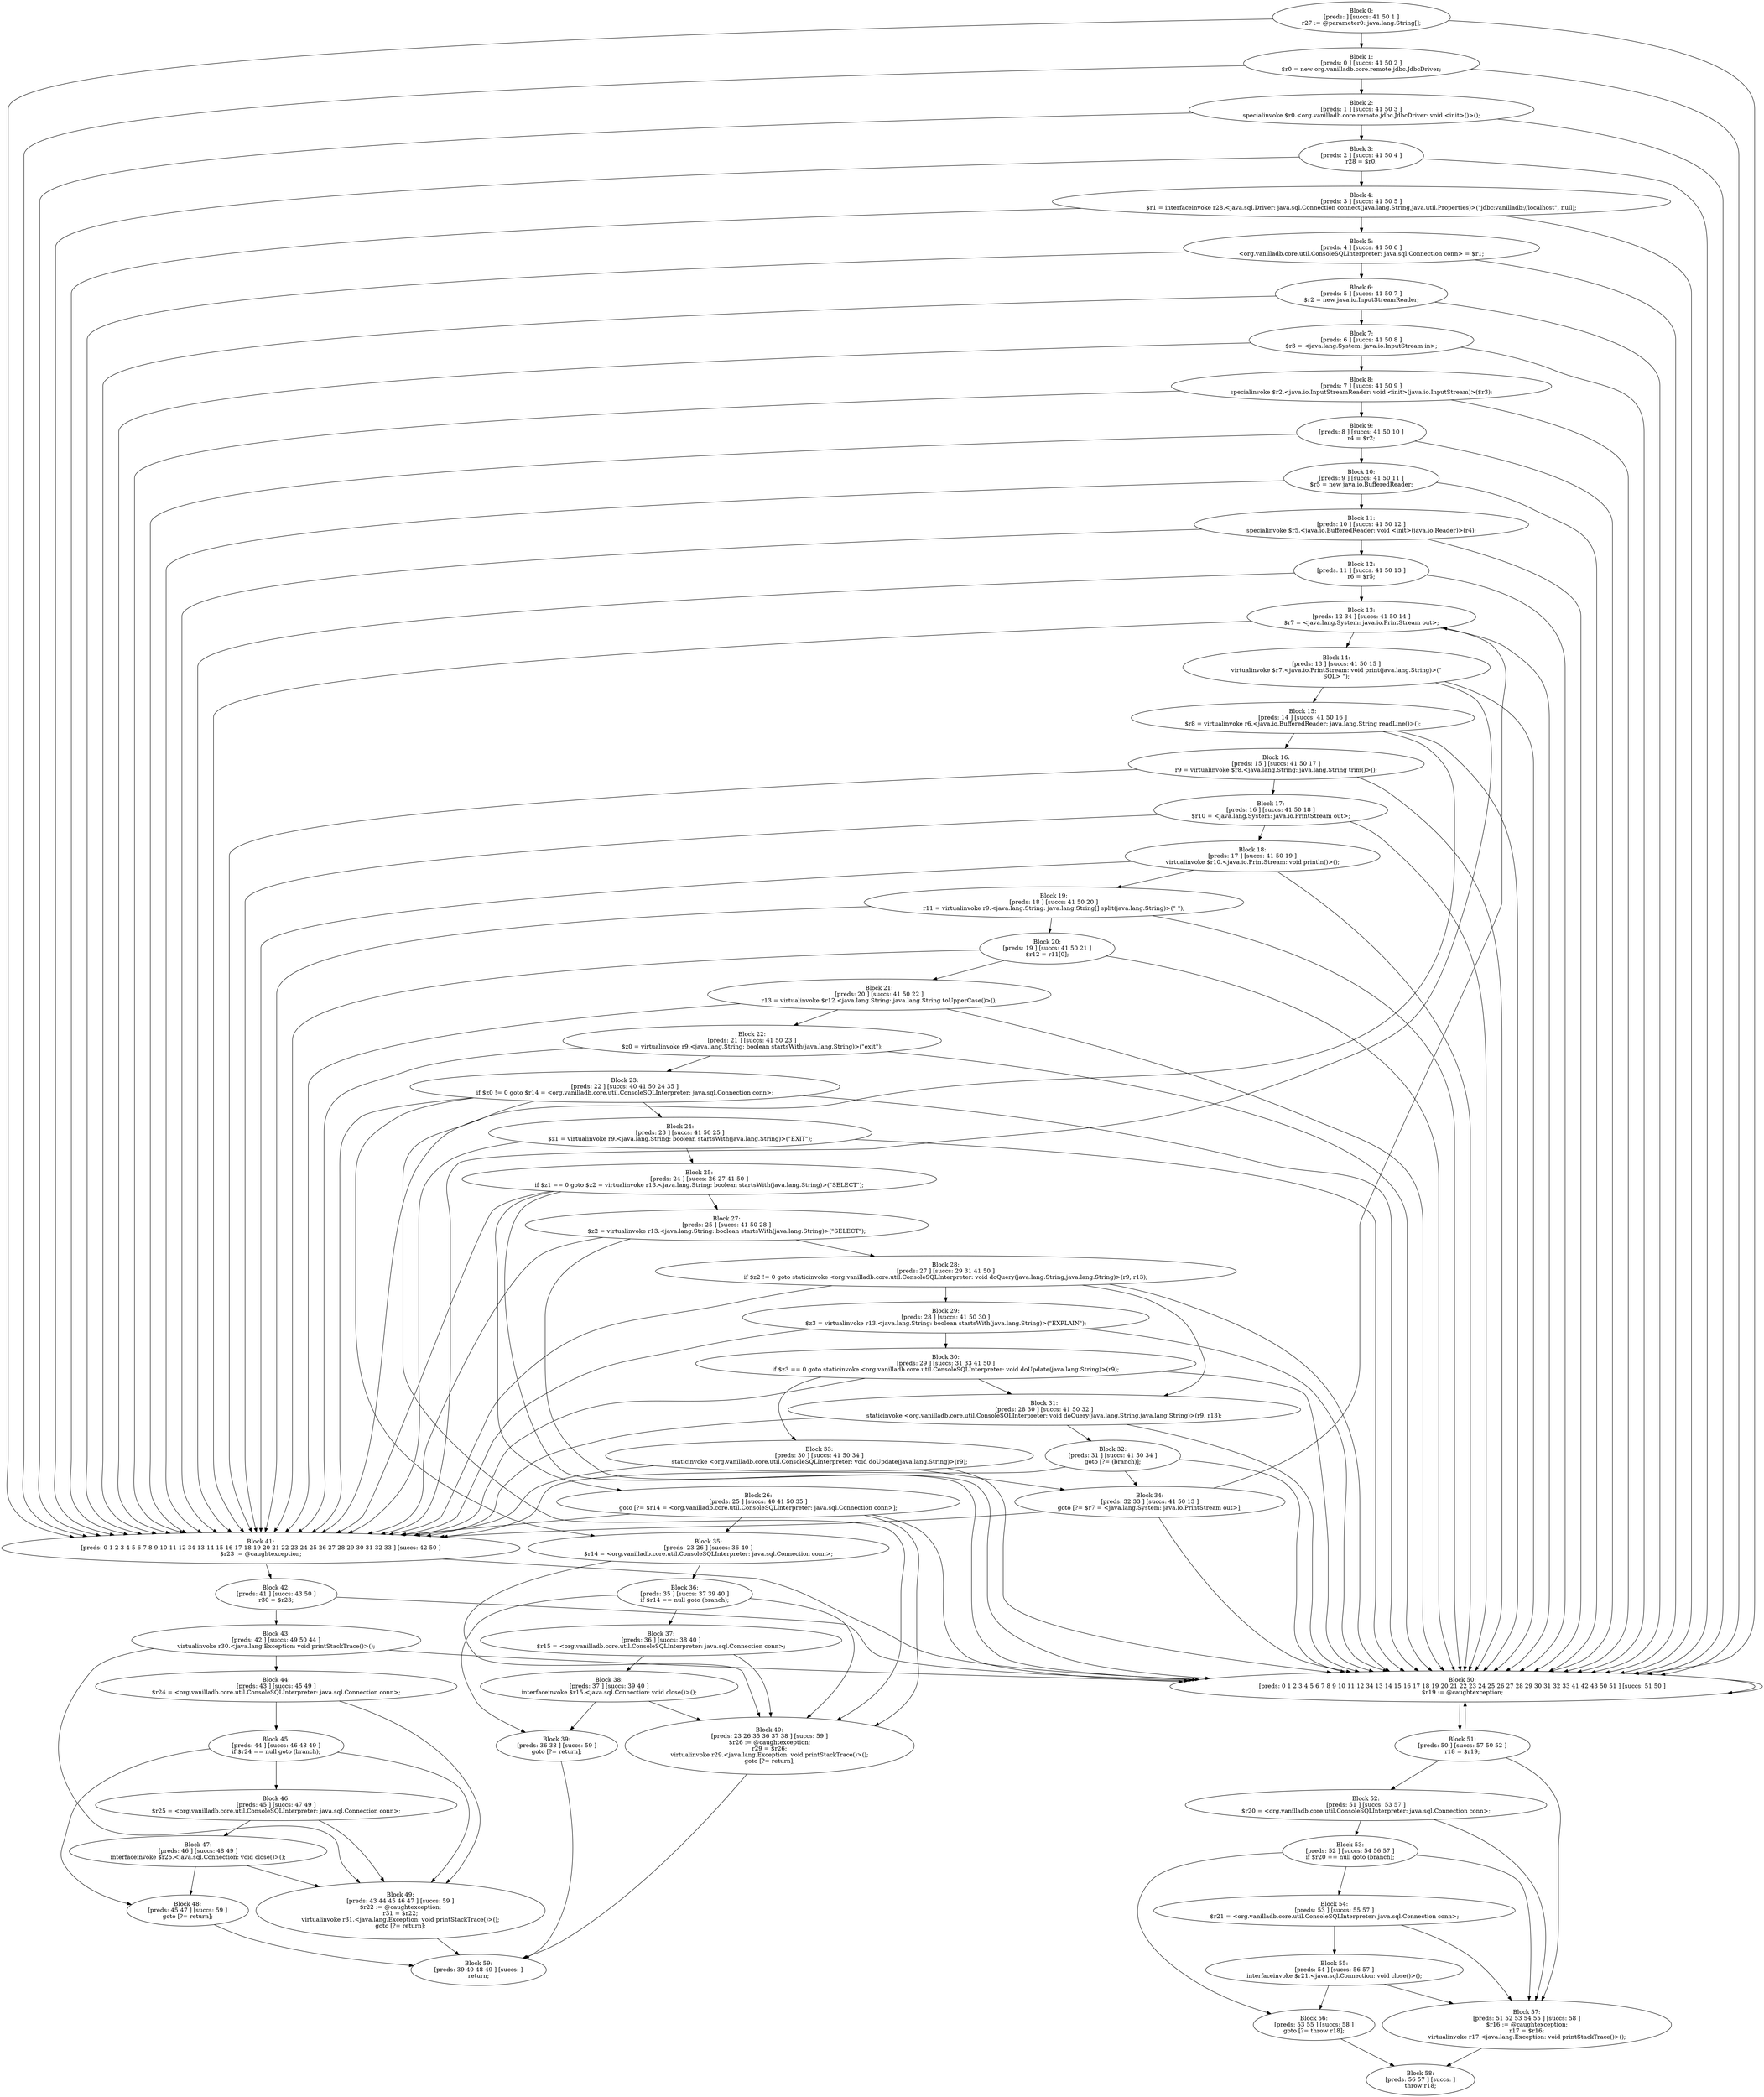digraph "unitGraph" {
    "Block 0:
[preds: ] [succs: 41 50 1 ]
r27 := @parameter0: java.lang.String[];
"
    "Block 1:
[preds: 0 ] [succs: 41 50 2 ]
$r0 = new org.vanilladb.core.remote.jdbc.JdbcDriver;
"
    "Block 2:
[preds: 1 ] [succs: 41 50 3 ]
specialinvoke $r0.<org.vanilladb.core.remote.jdbc.JdbcDriver: void <init>()>();
"
    "Block 3:
[preds: 2 ] [succs: 41 50 4 ]
r28 = $r0;
"
    "Block 4:
[preds: 3 ] [succs: 41 50 5 ]
$r1 = interfaceinvoke r28.<java.sql.Driver: java.sql.Connection connect(java.lang.String,java.util.Properties)>(\"jdbc:vanilladb://localhost\", null);
"
    "Block 5:
[preds: 4 ] [succs: 41 50 6 ]
<org.vanilladb.core.util.ConsoleSQLInterpreter: java.sql.Connection conn> = $r1;
"
    "Block 6:
[preds: 5 ] [succs: 41 50 7 ]
$r2 = new java.io.InputStreamReader;
"
    "Block 7:
[preds: 6 ] [succs: 41 50 8 ]
$r3 = <java.lang.System: java.io.InputStream in>;
"
    "Block 8:
[preds: 7 ] [succs: 41 50 9 ]
specialinvoke $r2.<java.io.InputStreamReader: void <init>(java.io.InputStream)>($r3);
"
    "Block 9:
[preds: 8 ] [succs: 41 50 10 ]
r4 = $r2;
"
    "Block 10:
[preds: 9 ] [succs: 41 50 11 ]
$r5 = new java.io.BufferedReader;
"
    "Block 11:
[preds: 10 ] [succs: 41 50 12 ]
specialinvoke $r5.<java.io.BufferedReader: void <init>(java.io.Reader)>(r4);
"
    "Block 12:
[preds: 11 ] [succs: 41 50 13 ]
r6 = $r5;
"
    "Block 13:
[preds: 12 34 ] [succs: 41 50 14 ]
$r7 = <java.lang.System: java.io.PrintStream out>;
"
    "Block 14:
[preds: 13 ] [succs: 41 50 15 ]
virtualinvoke $r7.<java.io.PrintStream: void print(java.lang.String)>(\"\nSQL> \");
"
    "Block 15:
[preds: 14 ] [succs: 41 50 16 ]
$r8 = virtualinvoke r6.<java.io.BufferedReader: java.lang.String readLine()>();
"
    "Block 16:
[preds: 15 ] [succs: 41 50 17 ]
r9 = virtualinvoke $r8.<java.lang.String: java.lang.String trim()>();
"
    "Block 17:
[preds: 16 ] [succs: 41 50 18 ]
$r10 = <java.lang.System: java.io.PrintStream out>;
"
    "Block 18:
[preds: 17 ] [succs: 41 50 19 ]
virtualinvoke $r10.<java.io.PrintStream: void println()>();
"
    "Block 19:
[preds: 18 ] [succs: 41 50 20 ]
r11 = virtualinvoke r9.<java.lang.String: java.lang.String[] split(java.lang.String)>(\" \");
"
    "Block 20:
[preds: 19 ] [succs: 41 50 21 ]
$r12 = r11[0];
"
    "Block 21:
[preds: 20 ] [succs: 41 50 22 ]
r13 = virtualinvoke $r12.<java.lang.String: java.lang.String toUpperCase()>();
"
    "Block 22:
[preds: 21 ] [succs: 41 50 23 ]
$z0 = virtualinvoke r9.<java.lang.String: boolean startsWith(java.lang.String)>(\"exit\");
"
    "Block 23:
[preds: 22 ] [succs: 40 41 50 24 35 ]
if $z0 != 0 goto $r14 = <org.vanilladb.core.util.ConsoleSQLInterpreter: java.sql.Connection conn>;
"
    "Block 24:
[preds: 23 ] [succs: 41 50 25 ]
$z1 = virtualinvoke r9.<java.lang.String: boolean startsWith(java.lang.String)>(\"EXIT\");
"
    "Block 25:
[preds: 24 ] [succs: 26 27 41 50 ]
if $z1 == 0 goto $z2 = virtualinvoke r13.<java.lang.String: boolean startsWith(java.lang.String)>(\"SELECT\");
"
    "Block 26:
[preds: 25 ] [succs: 40 41 50 35 ]
goto [?= $r14 = <org.vanilladb.core.util.ConsoleSQLInterpreter: java.sql.Connection conn>];
"
    "Block 27:
[preds: 25 ] [succs: 41 50 28 ]
$z2 = virtualinvoke r13.<java.lang.String: boolean startsWith(java.lang.String)>(\"SELECT\");
"
    "Block 28:
[preds: 27 ] [succs: 29 31 41 50 ]
if $z2 != 0 goto staticinvoke <org.vanilladb.core.util.ConsoleSQLInterpreter: void doQuery(java.lang.String,java.lang.String)>(r9, r13);
"
    "Block 29:
[preds: 28 ] [succs: 41 50 30 ]
$z3 = virtualinvoke r13.<java.lang.String: boolean startsWith(java.lang.String)>(\"EXPLAIN\");
"
    "Block 30:
[preds: 29 ] [succs: 31 33 41 50 ]
if $z3 == 0 goto staticinvoke <org.vanilladb.core.util.ConsoleSQLInterpreter: void doUpdate(java.lang.String)>(r9);
"
    "Block 31:
[preds: 28 30 ] [succs: 41 50 32 ]
staticinvoke <org.vanilladb.core.util.ConsoleSQLInterpreter: void doQuery(java.lang.String,java.lang.String)>(r9, r13);
"
    "Block 32:
[preds: 31 ] [succs: 41 50 34 ]
goto [?= (branch)];
"
    "Block 33:
[preds: 30 ] [succs: 41 50 34 ]
staticinvoke <org.vanilladb.core.util.ConsoleSQLInterpreter: void doUpdate(java.lang.String)>(r9);
"
    "Block 34:
[preds: 32 33 ] [succs: 41 50 13 ]
goto [?= $r7 = <java.lang.System: java.io.PrintStream out>];
"
    "Block 35:
[preds: 23 26 ] [succs: 36 40 ]
$r14 = <org.vanilladb.core.util.ConsoleSQLInterpreter: java.sql.Connection conn>;
"
    "Block 36:
[preds: 35 ] [succs: 37 39 40 ]
if $r14 == null goto (branch);
"
    "Block 37:
[preds: 36 ] [succs: 38 40 ]
$r15 = <org.vanilladb.core.util.ConsoleSQLInterpreter: java.sql.Connection conn>;
"
    "Block 38:
[preds: 37 ] [succs: 39 40 ]
interfaceinvoke $r15.<java.sql.Connection: void close()>();
"
    "Block 39:
[preds: 36 38 ] [succs: 59 ]
goto [?= return];
"
    "Block 40:
[preds: 23 26 35 36 37 38 ] [succs: 59 ]
$r26 := @caughtexception;
r29 = $r26;
virtualinvoke r29.<java.lang.Exception: void printStackTrace()>();
goto [?= return];
"
    "Block 41:
[preds: 0 1 2 3 4 5 6 7 8 9 10 11 12 34 13 14 15 16 17 18 19 20 21 22 23 24 25 26 27 28 29 30 31 32 33 ] [succs: 42 50 ]
$r23 := @caughtexception;
"
    "Block 42:
[preds: 41 ] [succs: 43 50 ]
r30 = $r23;
"
    "Block 43:
[preds: 42 ] [succs: 49 50 44 ]
virtualinvoke r30.<java.lang.Exception: void printStackTrace()>();
"
    "Block 44:
[preds: 43 ] [succs: 45 49 ]
$r24 = <org.vanilladb.core.util.ConsoleSQLInterpreter: java.sql.Connection conn>;
"
    "Block 45:
[preds: 44 ] [succs: 46 48 49 ]
if $r24 == null goto (branch);
"
    "Block 46:
[preds: 45 ] [succs: 47 49 ]
$r25 = <org.vanilladb.core.util.ConsoleSQLInterpreter: java.sql.Connection conn>;
"
    "Block 47:
[preds: 46 ] [succs: 48 49 ]
interfaceinvoke $r25.<java.sql.Connection: void close()>();
"
    "Block 48:
[preds: 45 47 ] [succs: 59 ]
goto [?= return];
"
    "Block 49:
[preds: 43 44 45 46 47 ] [succs: 59 ]
$r22 := @caughtexception;
r31 = $r22;
virtualinvoke r31.<java.lang.Exception: void printStackTrace()>();
goto [?= return];
"
    "Block 50:
[preds: 0 1 2 3 4 5 6 7 8 9 10 11 12 34 13 14 15 16 17 18 19 20 21 22 23 24 25 26 27 28 29 30 31 32 33 41 42 43 50 51 ] [succs: 51 50 ]
$r19 := @caughtexception;
"
    "Block 51:
[preds: 50 ] [succs: 57 50 52 ]
r18 = $r19;
"
    "Block 52:
[preds: 51 ] [succs: 53 57 ]
$r20 = <org.vanilladb.core.util.ConsoleSQLInterpreter: java.sql.Connection conn>;
"
    "Block 53:
[preds: 52 ] [succs: 54 56 57 ]
if $r20 == null goto (branch);
"
    "Block 54:
[preds: 53 ] [succs: 55 57 ]
$r21 = <org.vanilladb.core.util.ConsoleSQLInterpreter: java.sql.Connection conn>;
"
    "Block 55:
[preds: 54 ] [succs: 56 57 ]
interfaceinvoke $r21.<java.sql.Connection: void close()>();
"
    "Block 56:
[preds: 53 55 ] [succs: 58 ]
goto [?= throw r18];
"
    "Block 57:
[preds: 51 52 53 54 55 ] [succs: 58 ]
$r16 := @caughtexception;
r17 = $r16;
virtualinvoke r17.<java.lang.Exception: void printStackTrace()>();
"
    "Block 58:
[preds: 56 57 ] [succs: ]
throw r18;
"
    "Block 59:
[preds: 39 40 48 49 ] [succs: ]
return;
"
    "Block 0:
[preds: ] [succs: 41 50 1 ]
r27 := @parameter0: java.lang.String[];
"->"Block 41:
[preds: 0 1 2 3 4 5 6 7 8 9 10 11 12 34 13 14 15 16 17 18 19 20 21 22 23 24 25 26 27 28 29 30 31 32 33 ] [succs: 42 50 ]
$r23 := @caughtexception;
";
    "Block 0:
[preds: ] [succs: 41 50 1 ]
r27 := @parameter0: java.lang.String[];
"->"Block 50:
[preds: 0 1 2 3 4 5 6 7 8 9 10 11 12 34 13 14 15 16 17 18 19 20 21 22 23 24 25 26 27 28 29 30 31 32 33 41 42 43 50 51 ] [succs: 51 50 ]
$r19 := @caughtexception;
";
    "Block 0:
[preds: ] [succs: 41 50 1 ]
r27 := @parameter0: java.lang.String[];
"->"Block 1:
[preds: 0 ] [succs: 41 50 2 ]
$r0 = new org.vanilladb.core.remote.jdbc.JdbcDriver;
";
    "Block 1:
[preds: 0 ] [succs: 41 50 2 ]
$r0 = new org.vanilladb.core.remote.jdbc.JdbcDriver;
"->"Block 41:
[preds: 0 1 2 3 4 5 6 7 8 9 10 11 12 34 13 14 15 16 17 18 19 20 21 22 23 24 25 26 27 28 29 30 31 32 33 ] [succs: 42 50 ]
$r23 := @caughtexception;
";
    "Block 1:
[preds: 0 ] [succs: 41 50 2 ]
$r0 = new org.vanilladb.core.remote.jdbc.JdbcDriver;
"->"Block 50:
[preds: 0 1 2 3 4 5 6 7 8 9 10 11 12 34 13 14 15 16 17 18 19 20 21 22 23 24 25 26 27 28 29 30 31 32 33 41 42 43 50 51 ] [succs: 51 50 ]
$r19 := @caughtexception;
";
    "Block 1:
[preds: 0 ] [succs: 41 50 2 ]
$r0 = new org.vanilladb.core.remote.jdbc.JdbcDriver;
"->"Block 2:
[preds: 1 ] [succs: 41 50 3 ]
specialinvoke $r0.<org.vanilladb.core.remote.jdbc.JdbcDriver: void <init>()>();
";
    "Block 2:
[preds: 1 ] [succs: 41 50 3 ]
specialinvoke $r0.<org.vanilladb.core.remote.jdbc.JdbcDriver: void <init>()>();
"->"Block 41:
[preds: 0 1 2 3 4 5 6 7 8 9 10 11 12 34 13 14 15 16 17 18 19 20 21 22 23 24 25 26 27 28 29 30 31 32 33 ] [succs: 42 50 ]
$r23 := @caughtexception;
";
    "Block 2:
[preds: 1 ] [succs: 41 50 3 ]
specialinvoke $r0.<org.vanilladb.core.remote.jdbc.JdbcDriver: void <init>()>();
"->"Block 50:
[preds: 0 1 2 3 4 5 6 7 8 9 10 11 12 34 13 14 15 16 17 18 19 20 21 22 23 24 25 26 27 28 29 30 31 32 33 41 42 43 50 51 ] [succs: 51 50 ]
$r19 := @caughtexception;
";
    "Block 2:
[preds: 1 ] [succs: 41 50 3 ]
specialinvoke $r0.<org.vanilladb.core.remote.jdbc.JdbcDriver: void <init>()>();
"->"Block 3:
[preds: 2 ] [succs: 41 50 4 ]
r28 = $r0;
";
    "Block 3:
[preds: 2 ] [succs: 41 50 4 ]
r28 = $r0;
"->"Block 41:
[preds: 0 1 2 3 4 5 6 7 8 9 10 11 12 34 13 14 15 16 17 18 19 20 21 22 23 24 25 26 27 28 29 30 31 32 33 ] [succs: 42 50 ]
$r23 := @caughtexception;
";
    "Block 3:
[preds: 2 ] [succs: 41 50 4 ]
r28 = $r0;
"->"Block 50:
[preds: 0 1 2 3 4 5 6 7 8 9 10 11 12 34 13 14 15 16 17 18 19 20 21 22 23 24 25 26 27 28 29 30 31 32 33 41 42 43 50 51 ] [succs: 51 50 ]
$r19 := @caughtexception;
";
    "Block 3:
[preds: 2 ] [succs: 41 50 4 ]
r28 = $r0;
"->"Block 4:
[preds: 3 ] [succs: 41 50 5 ]
$r1 = interfaceinvoke r28.<java.sql.Driver: java.sql.Connection connect(java.lang.String,java.util.Properties)>(\"jdbc:vanilladb://localhost\", null);
";
    "Block 4:
[preds: 3 ] [succs: 41 50 5 ]
$r1 = interfaceinvoke r28.<java.sql.Driver: java.sql.Connection connect(java.lang.String,java.util.Properties)>(\"jdbc:vanilladb://localhost\", null);
"->"Block 41:
[preds: 0 1 2 3 4 5 6 7 8 9 10 11 12 34 13 14 15 16 17 18 19 20 21 22 23 24 25 26 27 28 29 30 31 32 33 ] [succs: 42 50 ]
$r23 := @caughtexception;
";
    "Block 4:
[preds: 3 ] [succs: 41 50 5 ]
$r1 = interfaceinvoke r28.<java.sql.Driver: java.sql.Connection connect(java.lang.String,java.util.Properties)>(\"jdbc:vanilladb://localhost\", null);
"->"Block 50:
[preds: 0 1 2 3 4 5 6 7 8 9 10 11 12 34 13 14 15 16 17 18 19 20 21 22 23 24 25 26 27 28 29 30 31 32 33 41 42 43 50 51 ] [succs: 51 50 ]
$r19 := @caughtexception;
";
    "Block 4:
[preds: 3 ] [succs: 41 50 5 ]
$r1 = interfaceinvoke r28.<java.sql.Driver: java.sql.Connection connect(java.lang.String,java.util.Properties)>(\"jdbc:vanilladb://localhost\", null);
"->"Block 5:
[preds: 4 ] [succs: 41 50 6 ]
<org.vanilladb.core.util.ConsoleSQLInterpreter: java.sql.Connection conn> = $r1;
";
    "Block 5:
[preds: 4 ] [succs: 41 50 6 ]
<org.vanilladb.core.util.ConsoleSQLInterpreter: java.sql.Connection conn> = $r1;
"->"Block 41:
[preds: 0 1 2 3 4 5 6 7 8 9 10 11 12 34 13 14 15 16 17 18 19 20 21 22 23 24 25 26 27 28 29 30 31 32 33 ] [succs: 42 50 ]
$r23 := @caughtexception;
";
    "Block 5:
[preds: 4 ] [succs: 41 50 6 ]
<org.vanilladb.core.util.ConsoleSQLInterpreter: java.sql.Connection conn> = $r1;
"->"Block 50:
[preds: 0 1 2 3 4 5 6 7 8 9 10 11 12 34 13 14 15 16 17 18 19 20 21 22 23 24 25 26 27 28 29 30 31 32 33 41 42 43 50 51 ] [succs: 51 50 ]
$r19 := @caughtexception;
";
    "Block 5:
[preds: 4 ] [succs: 41 50 6 ]
<org.vanilladb.core.util.ConsoleSQLInterpreter: java.sql.Connection conn> = $r1;
"->"Block 6:
[preds: 5 ] [succs: 41 50 7 ]
$r2 = new java.io.InputStreamReader;
";
    "Block 6:
[preds: 5 ] [succs: 41 50 7 ]
$r2 = new java.io.InputStreamReader;
"->"Block 41:
[preds: 0 1 2 3 4 5 6 7 8 9 10 11 12 34 13 14 15 16 17 18 19 20 21 22 23 24 25 26 27 28 29 30 31 32 33 ] [succs: 42 50 ]
$r23 := @caughtexception;
";
    "Block 6:
[preds: 5 ] [succs: 41 50 7 ]
$r2 = new java.io.InputStreamReader;
"->"Block 50:
[preds: 0 1 2 3 4 5 6 7 8 9 10 11 12 34 13 14 15 16 17 18 19 20 21 22 23 24 25 26 27 28 29 30 31 32 33 41 42 43 50 51 ] [succs: 51 50 ]
$r19 := @caughtexception;
";
    "Block 6:
[preds: 5 ] [succs: 41 50 7 ]
$r2 = new java.io.InputStreamReader;
"->"Block 7:
[preds: 6 ] [succs: 41 50 8 ]
$r3 = <java.lang.System: java.io.InputStream in>;
";
    "Block 7:
[preds: 6 ] [succs: 41 50 8 ]
$r3 = <java.lang.System: java.io.InputStream in>;
"->"Block 41:
[preds: 0 1 2 3 4 5 6 7 8 9 10 11 12 34 13 14 15 16 17 18 19 20 21 22 23 24 25 26 27 28 29 30 31 32 33 ] [succs: 42 50 ]
$r23 := @caughtexception;
";
    "Block 7:
[preds: 6 ] [succs: 41 50 8 ]
$r3 = <java.lang.System: java.io.InputStream in>;
"->"Block 50:
[preds: 0 1 2 3 4 5 6 7 8 9 10 11 12 34 13 14 15 16 17 18 19 20 21 22 23 24 25 26 27 28 29 30 31 32 33 41 42 43 50 51 ] [succs: 51 50 ]
$r19 := @caughtexception;
";
    "Block 7:
[preds: 6 ] [succs: 41 50 8 ]
$r3 = <java.lang.System: java.io.InputStream in>;
"->"Block 8:
[preds: 7 ] [succs: 41 50 9 ]
specialinvoke $r2.<java.io.InputStreamReader: void <init>(java.io.InputStream)>($r3);
";
    "Block 8:
[preds: 7 ] [succs: 41 50 9 ]
specialinvoke $r2.<java.io.InputStreamReader: void <init>(java.io.InputStream)>($r3);
"->"Block 41:
[preds: 0 1 2 3 4 5 6 7 8 9 10 11 12 34 13 14 15 16 17 18 19 20 21 22 23 24 25 26 27 28 29 30 31 32 33 ] [succs: 42 50 ]
$r23 := @caughtexception;
";
    "Block 8:
[preds: 7 ] [succs: 41 50 9 ]
specialinvoke $r2.<java.io.InputStreamReader: void <init>(java.io.InputStream)>($r3);
"->"Block 50:
[preds: 0 1 2 3 4 5 6 7 8 9 10 11 12 34 13 14 15 16 17 18 19 20 21 22 23 24 25 26 27 28 29 30 31 32 33 41 42 43 50 51 ] [succs: 51 50 ]
$r19 := @caughtexception;
";
    "Block 8:
[preds: 7 ] [succs: 41 50 9 ]
specialinvoke $r2.<java.io.InputStreamReader: void <init>(java.io.InputStream)>($r3);
"->"Block 9:
[preds: 8 ] [succs: 41 50 10 ]
r4 = $r2;
";
    "Block 9:
[preds: 8 ] [succs: 41 50 10 ]
r4 = $r2;
"->"Block 41:
[preds: 0 1 2 3 4 5 6 7 8 9 10 11 12 34 13 14 15 16 17 18 19 20 21 22 23 24 25 26 27 28 29 30 31 32 33 ] [succs: 42 50 ]
$r23 := @caughtexception;
";
    "Block 9:
[preds: 8 ] [succs: 41 50 10 ]
r4 = $r2;
"->"Block 50:
[preds: 0 1 2 3 4 5 6 7 8 9 10 11 12 34 13 14 15 16 17 18 19 20 21 22 23 24 25 26 27 28 29 30 31 32 33 41 42 43 50 51 ] [succs: 51 50 ]
$r19 := @caughtexception;
";
    "Block 9:
[preds: 8 ] [succs: 41 50 10 ]
r4 = $r2;
"->"Block 10:
[preds: 9 ] [succs: 41 50 11 ]
$r5 = new java.io.BufferedReader;
";
    "Block 10:
[preds: 9 ] [succs: 41 50 11 ]
$r5 = new java.io.BufferedReader;
"->"Block 41:
[preds: 0 1 2 3 4 5 6 7 8 9 10 11 12 34 13 14 15 16 17 18 19 20 21 22 23 24 25 26 27 28 29 30 31 32 33 ] [succs: 42 50 ]
$r23 := @caughtexception;
";
    "Block 10:
[preds: 9 ] [succs: 41 50 11 ]
$r5 = new java.io.BufferedReader;
"->"Block 50:
[preds: 0 1 2 3 4 5 6 7 8 9 10 11 12 34 13 14 15 16 17 18 19 20 21 22 23 24 25 26 27 28 29 30 31 32 33 41 42 43 50 51 ] [succs: 51 50 ]
$r19 := @caughtexception;
";
    "Block 10:
[preds: 9 ] [succs: 41 50 11 ]
$r5 = new java.io.BufferedReader;
"->"Block 11:
[preds: 10 ] [succs: 41 50 12 ]
specialinvoke $r5.<java.io.BufferedReader: void <init>(java.io.Reader)>(r4);
";
    "Block 11:
[preds: 10 ] [succs: 41 50 12 ]
specialinvoke $r5.<java.io.BufferedReader: void <init>(java.io.Reader)>(r4);
"->"Block 41:
[preds: 0 1 2 3 4 5 6 7 8 9 10 11 12 34 13 14 15 16 17 18 19 20 21 22 23 24 25 26 27 28 29 30 31 32 33 ] [succs: 42 50 ]
$r23 := @caughtexception;
";
    "Block 11:
[preds: 10 ] [succs: 41 50 12 ]
specialinvoke $r5.<java.io.BufferedReader: void <init>(java.io.Reader)>(r4);
"->"Block 50:
[preds: 0 1 2 3 4 5 6 7 8 9 10 11 12 34 13 14 15 16 17 18 19 20 21 22 23 24 25 26 27 28 29 30 31 32 33 41 42 43 50 51 ] [succs: 51 50 ]
$r19 := @caughtexception;
";
    "Block 11:
[preds: 10 ] [succs: 41 50 12 ]
specialinvoke $r5.<java.io.BufferedReader: void <init>(java.io.Reader)>(r4);
"->"Block 12:
[preds: 11 ] [succs: 41 50 13 ]
r6 = $r5;
";
    "Block 12:
[preds: 11 ] [succs: 41 50 13 ]
r6 = $r5;
"->"Block 41:
[preds: 0 1 2 3 4 5 6 7 8 9 10 11 12 34 13 14 15 16 17 18 19 20 21 22 23 24 25 26 27 28 29 30 31 32 33 ] [succs: 42 50 ]
$r23 := @caughtexception;
";
    "Block 12:
[preds: 11 ] [succs: 41 50 13 ]
r6 = $r5;
"->"Block 50:
[preds: 0 1 2 3 4 5 6 7 8 9 10 11 12 34 13 14 15 16 17 18 19 20 21 22 23 24 25 26 27 28 29 30 31 32 33 41 42 43 50 51 ] [succs: 51 50 ]
$r19 := @caughtexception;
";
    "Block 12:
[preds: 11 ] [succs: 41 50 13 ]
r6 = $r5;
"->"Block 13:
[preds: 12 34 ] [succs: 41 50 14 ]
$r7 = <java.lang.System: java.io.PrintStream out>;
";
    "Block 13:
[preds: 12 34 ] [succs: 41 50 14 ]
$r7 = <java.lang.System: java.io.PrintStream out>;
"->"Block 41:
[preds: 0 1 2 3 4 5 6 7 8 9 10 11 12 34 13 14 15 16 17 18 19 20 21 22 23 24 25 26 27 28 29 30 31 32 33 ] [succs: 42 50 ]
$r23 := @caughtexception;
";
    "Block 13:
[preds: 12 34 ] [succs: 41 50 14 ]
$r7 = <java.lang.System: java.io.PrintStream out>;
"->"Block 50:
[preds: 0 1 2 3 4 5 6 7 8 9 10 11 12 34 13 14 15 16 17 18 19 20 21 22 23 24 25 26 27 28 29 30 31 32 33 41 42 43 50 51 ] [succs: 51 50 ]
$r19 := @caughtexception;
";
    "Block 13:
[preds: 12 34 ] [succs: 41 50 14 ]
$r7 = <java.lang.System: java.io.PrintStream out>;
"->"Block 14:
[preds: 13 ] [succs: 41 50 15 ]
virtualinvoke $r7.<java.io.PrintStream: void print(java.lang.String)>(\"\nSQL> \");
";
    "Block 14:
[preds: 13 ] [succs: 41 50 15 ]
virtualinvoke $r7.<java.io.PrintStream: void print(java.lang.String)>(\"\nSQL> \");
"->"Block 41:
[preds: 0 1 2 3 4 5 6 7 8 9 10 11 12 34 13 14 15 16 17 18 19 20 21 22 23 24 25 26 27 28 29 30 31 32 33 ] [succs: 42 50 ]
$r23 := @caughtexception;
";
    "Block 14:
[preds: 13 ] [succs: 41 50 15 ]
virtualinvoke $r7.<java.io.PrintStream: void print(java.lang.String)>(\"\nSQL> \");
"->"Block 50:
[preds: 0 1 2 3 4 5 6 7 8 9 10 11 12 34 13 14 15 16 17 18 19 20 21 22 23 24 25 26 27 28 29 30 31 32 33 41 42 43 50 51 ] [succs: 51 50 ]
$r19 := @caughtexception;
";
    "Block 14:
[preds: 13 ] [succs: 41 50 15 ]
virtualinvoke $r7.<java.io.PrintStream: void print(java.lang.String)>(\"\nSQL> \");
"->"Block 15:
[preds: 14 ] [succs: 41 50 16 ]
$r8 = virtualinvoke r6.<java.io.BufferedReader: java.lang.String readLine()>();
";
    "Block 15:
[preds: 14 ] [succs: 41 50 16 ]
$r8 = virtualinvoke r6.<java.io.BufferedReader: java.lang.String readLine()>();
"->"Block 41:
[preds: 0 1 2 3 4 5 6 7 8 9 10 11 12 34 13 14 15 16 17 18 19 20 21 22 23 24 25 26 27 28 29 30 31 32 33 ] [succs: 42 50 ]
$r23 := @caughtexception;
";
    "Block 15:
[preds: 14 ] [succs: 41 50 16 ]
$r8 = virtualinvoke r6.<java.io.BufferedReader: java.lang.String readLine()>();
"->"Block 50:
[preds: 0 1 2 3 4 5 6 7 8 9 10 11 12 34 13 14 15 16 17 18 19 20 21 22 23 24 25 26 27 28 29 30 31 32 33 41 42 43 50 51 ] [succs: 51 50 ]
$r19 := @caughtexception;
";
    "Block 15:
[preds: 14 ] [succs: 41 50 16 ]
$r8 = virtualinvoke r6.<java.io.BufferedReader: java.lang.String readLine()>();
"->"Block 16:
[preds: 15 ] [succs: 41 50 17 ]
r9 = virtualinvoke $r8.<java.lang.String: java.lang.String trim()>();
";
    "Block 16:
[preds: 15 ] [succs: 41 50 17 ]
r9 = virtualinvoke $r8.<java.lang.String: java.lang.String trim()>();
"->"Block 41:
[preds: 0 1 2 3 4 5 6 7 8 9 10 11 12 34 13 14 15 16 17 18 19 20 21 22 23 24 25 26 27 28 29 30 31 32 33 ] [succs: 42 50 ]
$r23 := @caughtexception;
";
    "Block 16:
[preds: 15 ] [succs: 41 50 17 ]
r9 = virtualinvoke $r8.<java.lang.String: java.lang.String trim()>();
"->"Block 50:
[preds: 0 1 2 3 4 5 6 7 8 9 10 11 12 34 13 14 15 16 17 18 19 20 21 22 23 24 25 26 27 28 29 30 31 32 33 41 42 43 50 51 ] [succs: 51 50 ]
$r19 := @caughtexception;
";
    "Block 16:
[preds: 15 ] [succs: 41 50 17 ]
r9 = virtualinvoke $r8.<java.lang.String: java.lang.String trim()>();
"->"Block 17:
[preds: 16 ] [succs: 41 50 18 ]
$r10 = <java.lang.System: java.io.PrintStream out>;
";
    "Block 17:
[preds: 16 ] [succs: 41 50 18 ]
$r10 = <java.lang.System: java.io.PrintStream out>;
"->"Block 41:
[preds: 0 1 2 3 4 5 6 7 8 9 10 11 12 34 13 14 15 16 17 18 19 20 21 22 23 24 25 26 27 28 29 30 31 32 33 ] [succs: 42 50 ]
$r23 := @caughtexception;
";
    "Block 17:
[preds: 16 ] [succs: 41 50 18 ]
$r10 = <java.lang.System: java.io.PrintStream out>;
"->"Block 50:
[preds: 0 1 2 3 4 5 6 7 8 9 10 11 12 34 13 14 15 16 17 18 19 20 21 22 23 24 25 26 27 28 29 30 31 32 33 41 42 43 50 51 ] [succs: 51 50 ]
$r19 := @caughtexception;
";
    "Block 17:
[preds: 16 ] [succs: 41 50 18 ]
$r10 = <java.lang.System: java.io.PrintStream out>;
"->"Block 18:
[preds: 17 ] [succs: 41 50 19 ]
virtualinvoke $r10.<java.io.PrintStream: void println()>();
";
    "Block 18:
[preds: 17 ] [succs: 41 50 19 ]
virtualinvoke $r10.<java.io.PrintStream: void println()>();
"->"Block 41:
[preds: 0 1 2 3 4 5 6 7 8 9 10 11 12 34 13 14 15 16 17 18 19 20 21 22 23 24 25 26 27 28 29 30 31 32 33 ] [succs: 42 50 ]
$r23 := @caughtexception;
";
    "Block 18:
[preds: 17 ] [succs: 41 50 19 ]
virtualinvoke $r10.<java.io.PrintStream: void println()>();
"->"Block 50:
[preds: 0 1 2 3 4 5 6 7 8 9 10 11 12 34 13 14 15 16 17 18 19 20 21 22 23 24 25 26 27 28 29 30 31 32 33 41 42 43 50 51 ] [succs: 51 50 ]
$r19 := @caughtexception;
";
    "Block 18:
[preds: 17 ] [succs: 41 50 19 ]
virtualinvoke $r10.<java.io.PrintStream: void println()>();
"->"Block 19:
[preds: 18 ] [succs: 41 50 20 ]
r11 = virtualinvoke r9.<java.lang.String: java.lang.String[] split(java.lang.String)>(\" \");
";
    "Block 19:
[preds: 18 ] [succs: 41 50 20 ]
r11 = virtualinvoke r9.<java.lang.String: java.lang.String[] split(java.lang.String)>(\" \");
"->"Block 41:
[preds: 0 1 2 3 4 5 6 7 8 9 10 11 12 34 13 14 15 16 17 18 19 20 21 22 23 24 25 26 27 28 29 30 31 32 33 ] [succs: 42 50 ]
$r23 := @caughtexception;
";
    "Block 19:
[preds: 18 ] [succs: 41 50 20 ]
r11 = virtualinvoke r9.<java.lang.String: java.lang.String[] split(java.lang.String)>(\" \");
"->"Block 50:
[preds: 0 1 2 3 4 5 6 7 8 9 10 11 12 34 13 14 15 16 17 18 19 20 21 22 23 24 25 26 27 28 29 30 31 32 33 41 42 43 50 51 ] [succs: 51 50 ]
$r19 := @caughtexception;
";
    "Block 19:
[preds: 18 ] [succs: 41 50 20 ]
r11 = virtualinvoke r9.<java.lang.String: java.lang.String[] split(java.lang.String)>(\" \");
"->"Block 20:
[preds: 19 ] [succs: 41 50 21 ]
$r12 = r11[0];
";
    "Block 20:
[preds: 19 ] [succs: 41 50 21 ]
$r12 = r11[0];
"->"Block 41:
[preds: 0 1 2 3 4 5 6 7 8 9 10 11 12 34 13 14 15 16 17 18 19 20 21 22 23 24 25 26 27 28 29 30 31 32 33 ] [succs: 42 50 ]
$r23 := @caughtexception;
";
    "Block 20:
[preds: 19 ] [succs: 41 50 21 ]
$r12 = r11[0];
"->"Block 50:
[preds: 0 1 2 3 4 5 6 7 8 9 10 11 12 34 13 14 15 16 17 18 19 20 21 22 23 24 25 26 27 28 29 30 31 32 33 41 42 43 50 51 ] [succs: 51 50 ]
$r19 := @caughtexception;
";
    "Block 20:
[preds: 19 ] [succs: 41 50 21 ]
$r12 = r11[0];
"->"Block 21:
[preds: 20 ] [succs: 41 50 22 ]
r13 = virtualinvoke $r12.<java.lang.String: java.lang.String toUpperCase()>();
";
    "Block 21:
[preds: 20 ] [succs: 41 50 22 ]
r13 = virtualinvoke $r12.<java.lang.String: java.lang.String toUpperCase()>();
"->"Block 41:
[preds: 0 1 2 3 4 5 6 7 8 9 10 11 12 34 13 14 15 16 17 18 19 20 21 22 23 24 25 26 27 28 29 30 31 32 33 ] [succs: 42 50 ]
$r23 := @caughtexception;
";
    "Block 21:
[preds: 20 ] [succs: 41 50 22 ]
r13 = virtualinvoke $r12.<java.lang.String: java.lang.String toUpperCase()>();
"->"Block 50:
[preds: 0 1 2 3 4 5 6 7 8 9 10 11 12 34 13 14 15 16 17 18 19 20 21 22 23 24 25 26 27 28 29 30 31 32 33 41 42 43 50 51 ] [succs: 51 50 ]
$r19 := @caughtexception;
";
    "Block 21:
[preds: 20 ] [succs: 41 50 22 ]
r13 = virtualinvoke $r12.<java.lang.String: java.lang.String toUpperCase()>();
"->"Block 22:
[preds: 21 ] [succs: 41 50 23 ]
$z0 = virtualinvoke r9.<java.lang.String: boolean startsWith(java.lang.String)>(\"exit\");
";
    "Block 22:
[preds: 21 ] [succs: 41 50 23 ]
$z0 = virtualinvoke r9.<java.lang.String: boolean startsWith(java.lang.String)>(\"exit\");
"->"Block 41:
[preds: 0 1 2 3 4 5 6 7 8 9 10 11 12 34 13 14 15 16 17 18 19 20 21 22 23 24 25 26 27 28 29 30 31 32 33 ] [succs: 42 50 ]
$r23 := @caughtexception;
";
    "Block 22:
[preds: 21 ] [succs: 41 50 23 ]
$z0 = virtualinvoke r9.<java.lang.String: boolean startsWith(java.lang.String)>(\"exit\");
"->"Block 50:
[preds: 0 1 2 3 4 5 6 7 8 9 10 11 12 34 13 14 15 16 17 18 19 20 21 22 23 24 25 26 27 28 29 30 31 32 33 41 42 43 50 51 ] [succs: 51 50 ]
$r19 := @caughtexception;
";
    "Block 22:
[preds: 21 ] [succs: 41 50 23 ]
$z0 = virtualinvoke r9.<java.lang.String: boolean startsWith(java.lang.String)>(\"exit\");
"->"Block 23:
[preds: 22 ] [succs: 40 41 50 24 35 ]
if $z0 != 0 goto $r14 = <org.vanilladb.core.util.ConsoleSQLInterpreter: java.sql.Connection conn>;
";
    "Block 23:
[preds: 22 ] [succs: 40 41 50 24 35 ]
if $z0 != 0 goto $r14 = <org.vanilladb.core.util.ConsoleSQLInterpreter: java.sql.Connection conn>;
"->"Block 40:
[preds: 23 26 35 36 37 38 ] [succs: 59 ]
$r26 := @caughtexception;
r29 = $r26;
virtualinvoke r29.<java.lang.Exception: void printStackTrace()>();
goto [?= return];
";
    "Block 23:
[preds: 22 ] [succs: 40 41 50 24 35 ]
if $z0 != 0 goto $r14 = <org.vanilladb.core.util.ConsoleSQLInterpreter: java.sql.Connection conn>;
"->"Block 41:
[preds: 0 1 2 3 4 5 6 7 8 9 10 11 12 34 13 14 15 16 17 18 19 20 21 22 23 24 25 26 27 28 29 30 31 32 33 ] [succs: 42 50 ]
$r23 := @caughtexception;
";
    "Block 23:
[preds: 22 ] [succs: 40 41 50 24 35 ]
if $z0 != 0 goto $r14 = <org.vanilladb.core.util.ConsoleSQLInterpreter: java.sql.Connection conn>;
"->"Block 50:
[preds: 0 1 2 3 4 5 6 7 8 9 10 11 12 34 13 14 15 16 17 18 19 20 21 22 23 24 25 26 27 28 29 30 31 32 33 41 42 43 50 51 ] [succs: 51 50 ]
$r19 := @caughtexception;
";
    "Block 23:
[preds: 22 ] [succs: 40 41 50 24 35 ]
if $z0 != 0 goto $r14 = <org.vanilladb.core.util.ConsoleSQLInterpreter: java.sql.Connection conn>;
"->"Block 24:
[preds: 23 ] [succs: 41 50 25 ]
$z1 = virtualinvoke r9.<java.lang.String: boolean startsWith(java.lang.String)>(\"EXIT\");
";
    "Block 23:
[preds: 22 ] [succs: 40 41 50 24 35 ]
if $z0 != 0 goto $r14 = <org.vanilladb.core.util.ConsoleSQLInterpreter: java.sql.Connection conn>;
"->"Block 35:
[preds: 23 26 ] [succs: 36 40 ]
$r14 = <org.vanilladb.core.util.ConsoleSQLInterpreter: java.sql.Connection conn>;
";
    "Block 24:
[preds: 23 ] [succs: 41 50 25 ]
$z1 = virtualinvoke r9.<java.lang.String: boolean startsWith(java.lang.String)>(\"EXIT\");
"->"Block 41:
[preds: 0 1 2 3 4 5 6 7 8 9 10 11 12 34 13 14 15 16 17 18 19 20 21 22 23 24 25 26 27 28 29 30 31 32 33 ] [succs: 42 50 ]
$r23 := @caughtexception;
";
    "Block 24:
[preds: 23 ] [succs: 41 50 25 ]
$z1 = virtualinvoke r9.<java.lang.String: boolean startsWith(java.lang.String)>(\"EXIT\");
"->"Block 50:
[preds: 0 1 2 3 4 5 6 7 8 9 10 11 12 34 13 14 15 16 17 18 19 20 21 22 23 24 25 26 27 28 29 30 31 32 33 41 42 43 50 51 ] [succs: 51 50 ]
$r19 := @caughtexception;
";
    "Block 24:
[preds: 23 ] [succs: 41 50 25 ]
$z1 = virtualinvoke r9.<java.lang.String: boolean startsWith(java.lang.String)>(\"EXIT\");
"->"Block 25:
[preds: 24 ] [succs: 26 27 41 50 ]
if $z1 == 0 goto $z2 = virtualinvoke r13.<java.lang.String: boolean startsWith(java.lang.String)>(\"SELECT\");
";
    "Block 25:
[preds: 24 ] [succs: 26 27 41 50 ]
if $z1 == 0 goto $z2 = virtualinvoke r13.<java.lang.String: boolean startsWith(java.lang.String)>(\"SELECT\");
"->"Block 26:
[preds: 25 ] [succs: 40 41 50 35 ]
goto [?= $r14 = <org.vanilladb.core.util.ConsoleSQLInterpreter: java.sql.Connection conn>];
";
    "Block 25:
[preds: 24 ] [succs: 26 27 41 50 ]
if $z1 == 0 goto $z2 = virtualinvoke r13.<java.lang.String: boolean startsWith(java.lang.String)>(\"SELECT\");
"->"Block 27:
[preds: 25 ] [succs: 41 50 28 ]
$z2 = virtualinvoke r13.<java.lang.String: boolean startsWith(java.lang.String)>(\"SELECT\");
";
    "Block 25:
[preds: 24 ] [succs: 26 27 41 50 ]
if $z1 == 0 goto $z2 = virtualinvoke r13.<java.lang.String: boolean startsWith(java.lang.String)>(\"SELECT\");
"->"Block 41:
[preds: 0 1 2 3 4 5 6 7 8 9 10 11 12 34 13 14 15 16 17 18 19 20 21 22 23 24 25 26 27 28 29 30 31 32 33 ] [succs: 42 50 ]
$r23 := @caughtexception;
";
    "Block 25:
[preds: 24 ] [succs: 26 27 41 50 ]
if $z1 == 0 goto $z2 = virtualinvoke r13.<java.lang.String: boolean startsWith(java.lang.String)>(\"SELECT\");
"->"Block 50:
[preds: 0 1 2 3 4 5 6 7 8 9 10 11 12 34 13 14 15 16 17 18 19 20 21 22 23 24 25 26 27 28 29 30 31 32 33 41 42 43 50 51 ] [succs: 51 50 ]
$r19 := @caughtexception;
";
    "Block 26:
[preds: 25 ] [succs: 40 41 50 35 ]
goto [?= $r14 = <org.vanilladb.core.util.ConsoleSQLInterpreter: java.sql.Connection conn>];
"->"Block 40:
[preds: 23 26 35 36 37 38 ] [succs: 59 ]
$r26 := @caughtexception;
r29 = $r26;
virtualinvoke r29.<java.lang.Exception: void printStackTrace()>();
goto [?= return];
";
    "Block 26:
[preds: 25 ] [succs: 40 41 50 35 ]
goto [?= $r14 = <org.vanilladb.core.util.ConsoleSQLInterpreter: java.sql.Connection conn>];
"->"Block 41:
[preds: 0 1 2 3 4 5 6 7 8 9 10 11 12 34 13 14 15 16 17 18 19 20 21 22 23 24 25 26 27 28 29 30 31 32 33 ] [succs: 42 50 ]
$r23 := @caughtexception;
";
    "Block 26:
[preds: 25 ] [succs: 40 41 50 35 ]
goto [?= $r14 = <org.vanilladb.core.util.ConsoleSQLInterpreter: java.sql.Connection conn>];
"->"Block 50:
[preds: 0 1 2 3 4 5 6 7 8 9 10 11 12 34 13 14 15 16 17 18 19 20 21 22 23 24 25 26 27 28 29 30 31 32 33 41 42 43 50 51 ] [succs: 51 50 ]
$r19 := @caughtexception;
";
    "Block 26:
[preds: 25 ] [succs: 40 41 50 35 ]
goto [?= $r14 = <org.vanilladb.core.util.ConsoleSQLInterpreter: java.sql.Connection conn>];
"->"Block 35:
[preds: 23 26 ] [succs: 36 40 ]
$r14 = <org.vanilladb.core.util.ConsoleSQLInterpreter: java.sql.Connection conn>;
";
    "Block 27:
[preds: 25 ] [succs: 41 50 28 ]
$z2 = virtualinvoke r13.<java.lang.String: boolean startsWith(java.lang.String)>(\"SELECT\");
"->"Block 41:
[preds: 0 1 2 3 4 5 6 7 8 9 10 11 12 34 13 14 15 16 17 18 19 20 21 22 23 24 25 26 27 28 29 30 31 32 33 ] [succs: 42 50 ]
$r23 := @caughtexception;
";
    "Block 27:
[preds: 25 ] [succs: 41 50 28 ]
$z2 = virtualinvoke r13.<java.lang.String: boolean startsWith(java.lang.String)>(\"SELECT\");
"->"Block 50:
[preds: 0 1 2 3 4 5 6 7 8 9 10 11 12 34 13 14 15 16 17 18 19 20 21 22 23 24 25 26 27 28 29 30 31 32 33 41 42 43 50 51 ] [succs: 51 50 ]
$r19 := @caughtexception;
";
    "Block 27:
[preds: 25 ] [succs: 41 50 28 ]
$z2 = virtualinvoke r13.<java.lang.String: boolean startsWith(java.lang.String)>(\"SELECT\");
"->"Block 28:
[preds: 27 ] [succs: 29 31 41 50 ]
if $z2 != 0 goto staticinvoke <org.vanilladb.core.util.ConsoleSQLInterpreter: void doQuery(java.lang.String,java.lang.String)>(r9, r13);
";
    "Block 28:
[preds: 27 ] [succs: 29 31 41 50 ]
if $z2 != 0 goto staticinvoke <org.vanilladb.core.util.ConsoleSQLInterpreter: void doQuery(java.lang.String,java.lang.String)>(r9, r13);
"->"Block 29:
[preds: 28 ] [succs: 41 50 30 ]
$z3 = virtualinvoke r13.<java.lang.String: boolean startsWith(java.lang.String)>(\"EXPLAIN\");
";
    "Block 28:
[preds: 27 ] [succs: 29 31 41 50 ]
if $z2 != 0 goto staticinvoke <org.vanilladb.core.util.ConsoleSQLInterpreter: void doQuery(java.lang.String,java.lang.String)>(r9, r13);
"->"Block 31:
[preds: 28 30 ] [succs: 41 50 32 ]
staticinvoke <org.vanilladb.core.util.ConsoleSQLInterpreter: void doQuery(java.lang.String,java.lang.String)>(r9, r13);
";
    "Block 28:
[preds: 27 ] [succs: 29 31 41 50 ]
if $z2 != 0 goto staticinvoke <org.vanilladb.core.util.ConsoleSQLInterpreter: void doQuery(java.lang.String,java.lang.String)>(r9, r13);
"->"Block 41:
[preds: 0 1 2 3 4 5 6 7 8 9 10 11 12 34 13 14 15 16 17 18 19 20 21 22 23 24 25 26 27 28 29 30 31 32 33 ] [succs: 42 50 ]
$r23 := @caughtexception;
";
    "Block 28:
[preds: 27 ] [succs: 29 31 41 50 ]
if $z2 != 0 goto staticinvoke <org.vanilladb.core.util.ConsoleSQLInterpreter: void doQuery(java.lang.String,java.lang.String)>(r9, r13);
"->"Block 50:
[preds: 0 1 2 3 4 5 6 7 8 9 10 11 12 34 13 14 15 16 17 18 19 20 21 22 23 24 25 26 27 28 29 30 31 32 33 41 42 43 50 51 ] [succs: 51 50 ]
$r19 := @caughtexception;
";
    "Block 29:
[preds: 28 ] [succs: 41 50 30 ]
$z3 = virtualinvoke r13.<java.lang.String: boolean startsWith(java.lang.String)>(\"EXPLAIN\");
"->"Block 41:
[preds: 0 1 2 3 4 5 6 7 8 9 10 11 12 34 13 14 15 16 17 18 19 20 21 22 23 24 25 26 27 28 29 30 31 32 33 ] [succs: 42 50 ]
$r23 := @caughtexception;
";
    "Block 29:
[preds: 28 ] [succs: 41 50 30 ]
$z3 = virtualinvoke r13.<java.lang.String: boolean startsWith(java.lang.String)>(\"EXPLAIN\");
"->"Block 50:
[preds: 0 1 2 3 4 5 6 7 8 9 10 11 12 34 13 14 15 16 17 18 19 20 21 22 23 24 25 26 27 28 29 30 31 32 33 41 42 43 50 51 ] [succs: 51 50 ]
$r19 := @caughtexception;
";
    "Block 29:
[preds: 28 ] [succs: 41 50 30 ]
$z3 = virtualinvoke r13.<java.lang.String: boolean startsWith(java.lang.String)>(\"EXPLAIN\");
"->"Block 30:
[preds: 29 ] [succs: 31 33 41 50 ]
if $z3 == 0 goto staticinvoke <org.vanilladb.core.util.ConsoleSQLInterpreter: void doUpdate(java.lang.String)>(r9);
";
    "Block 30:
[preds: 29 ] [succs: 31 33 41 50 ]
if $z3 == 0 goto staticinvoke <org.vanilladb.core.util.ConsoleSQLInterpreter: void doUpdate(java.lang.String)>(r9);
"->"Block 31:
[preds: 28 30 ] [succs: 41 50 32 ]
staticinvoke <org.vanilladb.core.util.ConsoleSQLInterpreter: void doQuery(java.lang.String,java.lang.String)>(r9, r13);
";
    "Block 30:
[preds: 29 ] [succs: 31 33 41 50 ]
if $z3 == 0 goto staticinvoke <org.vanilladb.core.util.ConsoleSQLInterpreter: void doUpdate(java.lang.String)>(r9);
"->"Block 33:
[preds: 30 ] [succs: 41 50 34 ]
staticinvoke <org.vanilladb.core.util.ConsoleSQLInterpreter: void doUpdate(java.lang.String)>(r9);
";
    "Block 30:
[preds: 29 ] [succs: 31 33 41 50 ]
if $z3 == 0 goto staticinvoke <org.vanilladb.core.util.ConsoleSQLInterpreter: void doUpdate(java.lang.String)>(r9);
"->"Block 41:
[preds: 0 1 2 3 4 5 6 7 8 9 10 11 12 34 13 14 15 16 17 18 19 20 21 22 23 24 25 26 27 28 29 30 31 32 33 ] [succs: 42 50 ]
$r23 := @caughtexception;
";
    "Block 30:
[preds: 29 ] [succs: 31 33 41 50 ]
if $z3 == 0 goto staticinvoke <org.vanilladb.core.util.ConsoleSQLInterpreter: void doUpdate(java.lang.String)>(r9);
"->"Block 50:
[preds: 0 1 2 3 4 5 6 7 8 9 10 11 12 34 13 14 15 16 17 18 19 20 21 22 23 24 25 26 27 28 29 30 31 32 33 41 42 43 50 51 ] [succs: 51 50 ]
$r19 := @caughtexception;
";
    "Block 31:
[preds: 28 30 ] [succs: 41 50 32 ]
staticinvoke <org.vanilladb.core.util.ConsoleSQLInterpreter: void doQuery(java.lang.String,java.lang.String)>(r9, r13);
"->"Block 41:
[preds: 0 1 2 3 4 5 6 7 8 9 10 11 12 34 13 14 15 16 17 18 19 20 21 22 23 24 25 26 27 28 29 30 31 32 33 ] [succs: 42 50 ]
$r23 := @caughtexception;
";
    "Block 31:
[preds: 28 30 ] [succs: 41 50 32 ]
staticinvoke <org.vanilladb.core.util.ConsoleSQLInterpreter: void doQuery(java.lang.String,java.lang.String)>(r9, r13);
"->"Block 50:
[preds: 0 1 2 3 4 5 6 7 8 9 10 11 12 34 13 14 15 16 17 18 19 20 21 22 23 24 25 26 27 28 29 30 31 32 33 41 42 43 50 51 ] [succs: 51 50 ]
$r19 := @caughtexception;
";
    "Block 31:
[preds: 28 30 ] [succs: 41 50 32 ]
staticinvoke <org.vanilladb.core.util.ConsoleSQLInterpreter: void doQuery(java.lang.String,java.lang.String)>(r9, r13);
"->"Block 32:
[preds: 31 ] [succs: 41 50 34 ]
goto [?= (branch)];
";
    "Block 32:
[preds: 31 ] [succs: 41 50 34 ]
goto [?= (branch)];
"->"Block 41:
[preds: 0 1 2 3 4 5 6 7 8 9 10 11 12 34 13 14 15 16 17 18 19 20 21 22 23 24 25 26 27 28 29 30 31 32 33 ] [succs: 42 50 ]
$r23 := @caughtexception;
";
    "Block 32:
[preds: 31 ] [succs: 41 50 34 ]
goto [?= (branch)];
"->"Block 50:
[preds: 0 1 2 3 4 5 6 7 8 9 10 11 12 34 13 14 15 16 17 18 19 20 21 22 23 24 25 26 27 28 29 30 31 32 33 41 42 43 50 51 ] [succs: 51 50 ]
$r19 := @caughtexception;
";
    "Block 32:
[preds: 31 ] [succs: 41 50 34 ]
goto [?= (branch)];
"->"Block 34:
[preds: 32 33 ] [succs: 41 50 13 ]
goto [?= $r7 = <java.lang.System: java.io.PrintStream out>];
";
    "Block 33:
[preds: 30 ] [succs: 41 50 34 ]
staticinvoke <org.vanilladb.core.util.ConsoleSQLInterpreter: void doUpdate(java.lang.String)>(r9);
"->"Block 41:
[preds: 0 1 2 3 4 5 6 7 8 9 10 11 12 34 13 14 15 16 17 18 19 20 21 22 23 24 25 26 27 28 29 30 31 32 33 ] [succs: 42 50 ]
$r23 := @caughtexception;
";
    "Block 33:
[preds: 30 ] [succs: 41 50 34 ]
staticinvoke <org.vanilladb.core.util.ConsoleSQLInterpreter: void doUpdate(java.lang.String)>(r9);
"->"Block 50:
[preds: 0 1 2 3 4 5 6 7 8 9 10 11 12 34 13 14 15 16 17 18 19 20 21 22 23 24 25 26 27 28 29 30 31 32 33 41 42 43 50 51 ] [succs: 51 50 ]
$r19 := @caughtexception;
";
    "Block 33:
[preds: 30 ] [succs: 41 50 34 ]
staticinvoke <org.vanilladb.core.util.ConsoleSQLInterpreter: void doUpdate(java.lang.String)>(r9);
"->"Block 34:
[preds: 32 33 ] [succs: 41 50 13 ]
goto [?= $r7 = <java.lang.System: java.io.PrintStream out>];
";
    "Block 34:
[preds: 32 33 ] [succs: 41 50 13 ]
goto [?= $r7 = <java.lang.System: java.io.PrintStream out>];
"->"Block 41:
[preds: 0 1 2 3 4 5 6 7 8 9 10 11 12 34 13 14 15 16 17 18 19 20 21 22 23 24 25 26 27 28 29 30 31 32 33 ] [succs: 42 50 ]
$r23 := @caughtexception;
";
    "Block 34:
[preds: 32 33 ] [succs: 41 50 13 ]
goto [?= $r7 = <java.lang.System: java.io.PrintStream out>];
"->"Block 50:
[preds: 0 1 2 3 4 5 6 7 8 9 10 11 12 34 13 14 15 16 17 18 19 20 21 22 23 24 25 26 27 28 29 30 31 32 33 41 42 43 50 51 ] [succs: 51 50 ]
$r19 := @caughtexception;
";
    "Block 34:
[preds: 32 33 ] [succs: 41 50 13 ]
goto [?= $r7 = <java.lang.System: java.io.PrintStream out>];
"->"Block 13:
[preds: 12 34 ] [succs: 41 50 14 ]
$r7 = <java.lang.System: java.io.PrintStream out>;
";
    "Block 35:
[preds: 23 26 ] [succs: 36 40 ]
$r14 = <org.vanilladb.core.util.ConsoleSQLInterpreter: java.sql.Connection conn>;
"->"Block 36:
[preds: 35 ] [succs: 37 39 40 ]
if $r14 == null goto (branch);
";
    "Block 35:
[preds: 23 26 ] [succs: 36 40 ]
$r14 = <org.vanilladb.core.util.ConsoleSQLInterpreter: java.sql.Connection conn>;
"->"Block 40:
[preds: 23 26 35 36 37 38 ] [succs: 59 ]
$r26 := @caughtexception;
r29 = $r26;
virtualinvoke r29.<java.lang.Exception: void printStackTrace()>();
goto [?= return];
";
    "Block 36:
[preds: 35 ] [succs: 37 39 40 ]
if $r14 == null goto (branch);
"->"Block 37:
[preds: 36 ] [succs: 38 40 ]
$r15 = <org.vanilladb.core.util.ConsoleSQLInterpreter: java.sql.Connection conn>;
";
    "Block 36:
[preds: 35 ] [succs: 37 39 40 ]
if $r14 == null goto (branch);
"->"Block 39:
[preds: 36 38 ] [succs: 59 ]
goto [?= return];
";
    "Block 36:
[preds: 35 ] [succs: 37 39 40 ]
if $r14 == null goto (branch);
"->"Block 40:
[preds: 23 26 35 36 37 38 ] [succs: 59 ]
$r26 := @caughtexception;
r29 = $r26;
virtualinvoke r29.<java.lang.Exception: void printStackTrace()>();
goto [?= return];
";
    "Block 37:
[preds: 36 ] [succs: 38 40 ]
$r15 = <org.vanilladb.core.util.ConsoleSQLInterpreter: java.sql.Connection conn>;
"->"Block 38:
[preds: 37 ] [succs: 39 40 ]
interfaceinvoke $r15.<java.sql.Connection: void close()>();
";
    "Block 37:
[preds: 36 ] [succs: 38 40 ]
$r15 = <org.vanilladb.core.util.ConsoleSQLInterpreter: java.sql.Connection conn>;
"->"Block 40:
[preds: 23 26 35 36 37 38 ] [succs: 59 ]
$r26 := @caughtexception;
r29 = $r26;
virtualinvoke r29.<java.lang.Exception: void printStackTrace()>();
goto [?= return];
";
    "Block 38:
[preds: 37 ] [succs: 39 40 ]
interfaceinvoke $r15.<java.sql.Connection: void close()>();
"->"Block 39:
[preds: 36 38 ] [succs: 59 ]
goto [?= return];
";
    "Block 38:
[preds: 37 ] [succs: 39 40 ]
interfaceinvoke $r15.<java.sql.Connection: void close()>();
"->"Block 40:
[preds: 23 26 35 36 37 38 ] [succs: 59 ]
$r26 := @caughtexception;
r29 = $r26;
virtualinvoke r29.<java.lang.Exception: void printStackTrace()>();
goto [?= return];
";
    "Block 39:
[preds: 36 38 ] [succs: 59 ]
goto [?= return];
"->"Block 59:
[preds: 39 40 48 49 ] [succs: ]
return;
";
    "Block 40:
[preds: 23 26 35 36 37 38 ] [succs: 59 ]
$r26 := @caughtexception;
r29 = $r26;
virtualinvoke r29.<java.lang.Exception: void printStackTrace()>();
goto [?= return];
"->"Block 59:
[preds: 39 40 48 49 ] [succs: ]
return;
";
    "Block 41:
[preds: 0 1 2 3 4 5 6 7 8 9 10 11 12 34 13 14 15 16 17 18 19 20 21 22 23 24 25 26 27 28 29 30 31 32 33 ] [succs: 42 50 ]
$r23 := @caughtexception;
"->"Block 42:
[preds: 41 ] [succs: 43 50 ]
r30 = $r23;
";
    "Block 41:
[preds: 0 1 2 3 4 5 6 7 8 9 10 11 12 34 13 14 15 16 17 18 19 20 21 22 23 24 25 26 27 28 29 30 31 32 33 ] [succs: 42 50 ]
$r23 := @caughtexception;
"->"Block 50:
[preds: 0 1 2 3 4 5 6 7 8 9 10 11 12 34 13 14 15 16 17 18 19 20 21 22 23 24 25 26 27 28 29 30 31 32 33 41 42 43 50 51 ] [succs: 51 50 ]
$r19 := @caughtexception;
";
    "Block 42:
[preds: 41 ] [succs: 43 50 ]
r30 = $r23;
"->"Block 43:
[preds: 42 ] [succs: 49 50 44 ]
virtualinvoke r30.<java.lang.Exception: void printStackTrace()>();
";
    "Block 42:
[preds: 41 ] [succs: 43 50 ]
r30 = $r23;
"->"Block 50:
[preds: 0 1 2 3 4 5 6 7 8 9 10 11 12 34 13 14 15 16 17 18 19 20 21 22 23 24 25 26 27 28 29 30 31 32 33 41 42 43 50 51 ] [succs: 51 50 ]
$r19 := @caughtexception;
";
    "Block 43:
[preds: 42 ] [succs: 49 50 44 ]
virtualinvoke r30.<java.lang.Exception: void printStackTrace()>();
"->"Block 49:
[preds: 43 44 45 46 47 ] [succs: 59 ]
$r22 := @caughtexception;
r31 = $r22;
virtualinvoke r31.<java.lang.Exception: void printStackTrace()>();
goto [?= return];
";
    "Block 43:
[preds: 42 ] [succs: 49 50 44 ]
virtualinvoke r30.<java.lang.Exception: void printStackTrace()>();
"->"Block 50:
[preds: 0 1 2 3 4 5 6 7 8 9 10 11 12 34 13 14 15 16 17 18 19 20 21 22 23 24 25 26 27 28 29 30 31 32 33 41 42 43 50 51 ] [succs: 51 50 ]
$r19 := @caughtexception;
";
    "Block 43:
[preds: 42 ] [succs: 49 50 44 ]
virtualinvoke r30.<java.lang.Exception: void printStackTrace()>();
"->"Block 44:
[preds: 43 ] [succs: 45 49 ]
$r24 = <org.vanilladb.core.util.ConsoleSQLInterpreter: java.sql.Connection conn>;
";
    "Block 44:
[preds: 43 ] [succs: 45 49 ]
$r24 = <org.vanilladb.core.util.ConsoleSQLInterpreter: java.sql.Connection conn>;
"->"Block 45:
[preds: 44 ] [succs: 46 48 49 ]
if $r24 == null goto (branch);
";
    "Block 44:
[preds: 43 ] [succs: 45 49 ]
$r24 = <org.vanilladb.core.util.ConsoleSQLInterpreter: java.sql.Connection conn>;
"->"Block 49:
[preds: 43 44 45 46 47 ] [succs: 59 ]
$r22 := @caughtexception;
r31 = $r22;
virtualinvoke r31.<java.lang.Exception: void printStackTrace()>();
goto [?= return];
";
    "Block 45:
[preds: 44 ] [succs: 46 48 49 ]
if $r24 == null goto (branch);
"->"Block 46:
[preds: 45 ] [succs: 47 49 ]
$r25 = <org.vanilladb.core.util.ConsoleSQLInterpreter: java.sql.Connection conn>;
";
    "Block 45:
[preds: 44 ] [succs: 46 48 49 ]
if $r24 == null goto (branch);
"->"Block 48:
[preds: 45 47 ] [succs: 59 ]
goto [?= return];
";
    "Block 45:
[preds: 44 ] [succs: 46 48 49 ]
if $r24 == null goto (branch);
"->"Block 49:
[preds: 43 44 45 46 47 ] [succs: 59 ]
$r22 := @caughtexception;
r31 = $r22;
virtualinvoke r31.<java.lang.Exception: void printStackTrace()>();
goto [?= return];
";
    "Block 46:
[preds: 45 ] [succs: 47 49 ]
$r25 = <org.vanilladb.core.util.ConsoleSQLInterpreter: java.sql.Connection conn>;
"->"Block 47:
[preds: 46 ] [succs: 48 49 ]
interfaceinvoke $r25.<java.sql.Connection: void close()>();
";
    "Block 46:
[preds: 45 ] [succs: 47 49 ]
$r25 = <org.vanilladb.core.util.ConsoleSQLInterpreter: java.sql.Connection conn>;
"->"Block 49:
[preds: 43 44 45 46 47 ] [succs: 59 ]
$r22 := @caughtexception;
r31 = $r22;
virtualinvoke r31.<java.lang.Exception: void printStackTrace()>();
goto [?= return];
";
    "Block 47:
[preds: 46 ] [succs: 48 49 ]
interfaceinvoke $r25.<java.sql.Connection: void close()>();
"->"Block 48:
[preds: 45 47 ] [succs: 59 ]
goto [?= return];
";
    "Block 47:
[preds: 46 ] [succs: 48 49 ]
interfaceinvoke $r25.<java.sql.Connection: void close()>();
"->"Block 49:
[preds: 43 44 45 46 47 ] [succs: 59 ]
$r22 := @caughtexception;
r31 = $r22;
virtualinvoke r31.<java.lang.Exception: void printStackTrace()>();
goto [?= return];
";
    "Block 48:
[preds: 45 47 ] [succs: 59 ]
goto [?= return];
"->"Block 59:
[preds: 39 40 48 49 ] [succs: ]
return;
";
    "Block 49:
[preds: 43 44 45 46 47 ] [succs: 59 ]
$r22 := @caughtexception;
r31 = $r22;
virtualinvoke r31.<java.lang.Exception: void printStackTrace()>();
goto [?= return];
"->"Block 59:
[preds: 39 40 48 49 ] [succs: ]
return;
";
    "Block 50:
[preds: 0 1 2 3 4 5 6 7 8 9 10 11 12 34 13 14 15 16 17 18 19 20 21 22 23 24 25 26 27 28 29 30 31 32 33 41 42 43 50 51 ] [succs: 51 50 ]
$r19 := @caughtexception;
"->"Block 51:
[preds: 50 ] [succs: 57 50 52 ]
r18 = $r19;
";
    "Block 50:
[preds: 0 1 2 3 4 5 6 7 8 9 10 11 12 34 13 14 15 16 17 18 19 20 21 22 23 24 25 26 27 28 29 30 31 32 33 41 42 43 50 51 ] [succs: 51 50 ]
$r19 := @caughtexception;
"->"Block 50:
[preds: 0 1 2 3 4 5 6 7 8 9 10 11 12 34 13 14 15 16 17 18 19 20 21 22 23 24 25 26 27 28 29 30 31 32 33 41 42 43 50 51 ] [succs: 51 50 ]
$r19 := @caughtexception;
";
    "Block 51:
[preds: 50 ] [succs: 57 50 52 ]
r18 = $r19;
"->"Block 57:
[preds: 51 52 53 54 55 ] [succs: 58 ]
$r16 := @caughtexception;
r17 = $r16;
virtualinvoke r17.<java.lang.Exception: void printStackTrace()>();
";
    "Block 51:
[preds: 50 ] [succs: 57 50 52 ]
r18 = $r19;
"->"Block 50:
[preds: 0 1 2 3 4 5 6 7 8 9 10 11 12 34 13 14 15 16 17 18 19 20 21 22 23 24 25 26 27 28 29 30 31 32 33 41 42 43 50 51 ] [succs: 51 50 ]
$r19 := @caughtexception;
";
    "Block 51:
[preds: 50 ] [succs: 57 50 52 ]
r18 = $r19;
"->"Block 52:
[preds: 51 ] [succs: 53 57 ]
$r20 = <org.vanilladb.core.util.ConsoleSQLInterpreter: java.sql.Connection conn>;
";
    "Block 52:
[preds: 51 ] [succs: 53 57 ]
$r20 = <org.vanilladb.core.util.ConsoleSQLInterpreter: java.sql.Connection conn>;
"->"Block 53:
[preds: 52 ] [succs: 54 56 57 ]
if $r20 == null goto (branch);
";
    "Block 52:
[preds: 51 ] [succs: 53 57 ]
$r20 = <org.vanilladb.core.util.ConsoleSQLInterpreter: java.sql.Connection conn>;
"->"Block 57:
[preds: 51 52 53 54 55 ] [succs: 58 ]
$r16 := @caughtexception;
r17 = $r16;
virtualinvoke r17.<java.lang.Exception: void printStackTrace()>();
";
    "Block 53:
[preds: 52 ] [succs: 54 56 57 ]
if $r20 == null goto (branch);
"->"Block 54:
[preds: 53 ] [succs: 55 57 ]
$r21 = <org.vanilladb.core.util.ConsoleSQLInterpreter: java.sql.Connection conn>;
";
    "Block 53:
[preds: 52 ] [succs: 54 56 57 ]
if $r20 == null goto (branch);
"->"Block 56:
[preds: 53 55 ] [succs: 58 ]
goto [?= throw r18];
";
    "Block 53:
[preds: 52 ] [succs: 54 56 57 ]
if $r20 == null goto (branch);
"->"Block 57:
[preds: 51 52 53 54 55 ] [succs: 58 ]
$r16 := @caughtexception;
r17 = $r16;
virtualinvoke r17.<java.lang.Exception: void printStackTrace()>();
";
    "Block 54:
[preds: 53 ] [succs: 55 57 ]
$r21 = <org.vanilladb.core.util.ConsoleSQLInterpreter: java.sql.Connection conn>;
"->"Block 55:
[preds: 54 ] [succs: 56 57 ]
interfaceinvoke $r21.<java.sql.Connection: void close()>();
";
    "Block 54:
[preds: 53 ] [succs: 55 57 ]
$r21 = <org.vanilladb.core.util.ConsoleSQLInterpreter: java.sql.Connection conn>;
"->"Block 57:
[preds: 51 52 53 54 55 ] [succs: 58 ]
$r16 := @caughtexception;
r17 = $r16;
virtualinvoke r17.<java.lang.Exception: void printStackTrace()>();
";
    "Block 55:
[preds: 54 ] [succs: 56 57 ]
interfaceinvoke $r21.<java.sql.Connection: void close()>();
"->"Block 56:
[preds: 53 55 ] [succs: 58 ]
goto [?= throw r18];
";
    "Block 55:
[preds: 54 ] [succs: 56 57 ]
interfaceinvoke $r21.<java.sql.Connection: void close()>();
"->"Block 57:
[preds: 51 52 53 54 55 ] [succs: 58 ]
$r16 := @caughtexception;
r17 = $r16;
virtualinvoke r17.<java.lang.Exception: void printStackTrace()>();
";
    "Block 56:
[preds: 53 55 ] [succs: 58 ]
goto [?= throw r18];
"->"Block 58:
[preds: 56 57 ] [succs: ]
throw r18;
";
    "Block 57:
[preds: 51 52 53 54 55 ] [succs: 58 ]
$r16 := @caughtexception;
r17 = $r16;
virtualinvoke r17.<java.lang.Exception: void printStackTrace()>();
"->"Block 58:
[preds: 56 57 ] [succs: ]
throw r18;
";
}
